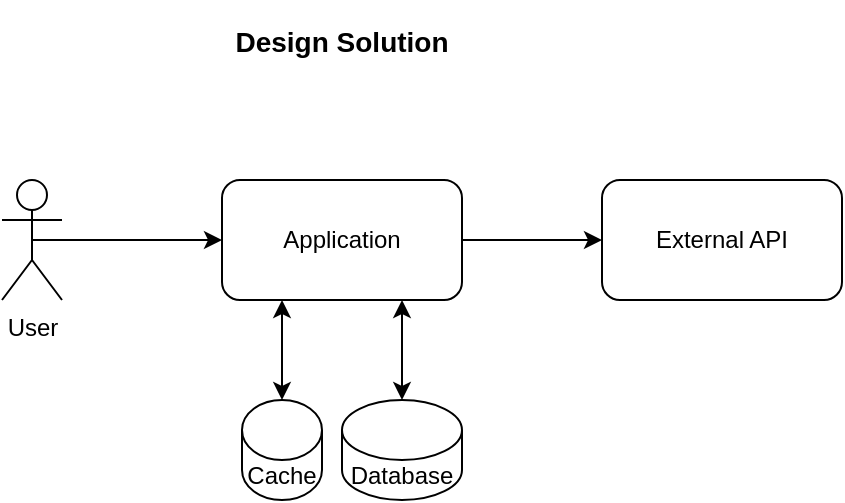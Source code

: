 <mxfile version="19.0.1" type="device"><diagram id="zhkiJHQGmrQ7LM8xfSqT" name="Page-1"><mxGraphModel dx="868" dy="369" grid="1" gridSize="10" guides="1" tooltips="1" connect="1" arrows="1" fold="1" page="1" pageScale="1" pageWidth="827" pageHeight="1169" math="0" shadow="0"><root><mxCell id="0"/><mxCell id="1" parent="0"/><mxCell id="LH77Vflyzs1Z8AVgkMda-1" value="User" style="shape=umlActor;verticalLabelPosition=bottom;verticalAlign=top;html=1;outlineConnect=0;" vertex="1" parent="1"><mxGeometry x="100" y="140" width="30" height="60" as="geometry"/></mxCell><mxCell id="LH77Vflyzs1Z8AVgkMda-2" value="Application" style="rounded=1;whiteSpace=wrap;html=1;" vertex="1" parent="1"><mxGeometry x="210" y="140" width="120" height="60" as="geometry"/></mxCell><mxCell id="LH77Vflyzs1Z8AVgkMda-3" value="Cache" style="shape=cylinder3;whiteSpace=wrap;html=1;boundedLbl=1;backgroundOutline=1;size=15;" vertex="1" parent="1"><mxGeometry x="220" y="250" width="40" height="50" as="geometry"/></mxCell><mxCell id="LH77Vflyzs1Z8AVgkMda-4" value="Database" style="shape=cylinder3;whiteSpace=wrap;html=1;boundedLbl=1;backgroundOutline=1;size=15;" vertex="1" parent="1"><mxGeometry x="270" y="250" width="60" height="50" as="geometry"/></mxCell><mxCell id="LH77Vflyzs1Z8AVgkMda-5" value="External API" style="rounded=1;whiteSpace=wrap;html=1;" vertex="1" parent="1"><mxGeometry x="400" y="140" width="120" height="60" as="geometry"/></mxCell><mxCell id="LH77Vflyzs1Z8AVgkMda-6" value="" style="endArrow=classic;html=1;rounded=0;exitX=0.5;exitY=0.5;exitDx=0;exitDy=0;exitPerimeter=0;entryX=0;entryY=0.5;entryDx=0;entryDy=0;" edge="1" parent="1" source="LH77Vflyzs1Z8AVgkMda-1" target="LH77Vflyzs1Z8AVgkMda-2"><mxGeometry width="50" height="50" relative="1" as="geometry"><mxPoint x="90" y="310" as="sourcePoint"/><mxPoint x="140" y="260" as="targetPoint"/></mxGeometry></mxCell><mxCell id="LH77Vflyzs1Z8AVgkMda-7" value="" style="endArrow=classic;startArrow=classic;html=1;rounded=0;entryX=0.25;entryY=1;entryDx=0;entryDy=0;exitX=0.5;exitY=0;exitDx=0;exitDy=0;exitPerimeter=0;" edge="1" parent="1" source="LH77Vflyzs1Z8AVgkMda-3" target="LH77Vflyzs1Z8AVgkMda-2"><mxGeometry width="50" height="50" relative="1" as="geometry"><mxPoint x="120" y="330" as="sourcePoint"/><mxPoint x="170" y="280" as="targetPoint"/></mxGeometry></mxCell><mxCell id="LH77Vflyzs1Z8AVgkMda-8" value="" style="endArrow=classic;startArrow=classic;html=1;rounded=0;entryX=0.75;entryY=1;entryDx=0;entryDy=0;exitX=0.5;exitY=0;exitDx=0;exitDy=0;exitPerimeter=0;" edge="1" parent="1" source="LH77Vflyzs1Z8AVgkMda-4" target="LH77Vflyzs1Z8AVgkMda-2"><mxGeometry width="50" height="50" relative="1" as="geometry"><mxPoint x="240" y="260" as="sourcePoint"/><mxPoint x="250" y="210" as="targetPoint"/></mxGeometry></mxCell><mxCell id="LH77Vflyzs1Z8AVgkMda-9" value="" style="endArrow=classic;html=1;rounded=0;exitX=1;exitY=0.5;exitDx=0;exitDy=0;entryX=0;entryY=0.5;entryDx=0;entryDy=0;" edge="1" parent="1" source="LH77Vflyzs1Z8AVgkMda-2" target="LH77Vflyzs1Z8AVgkMda-5"><mxGeometry width="50" height="50" relative="1" as="geometry"><mxPoint x="125" y="180" as="sourcePoint"/><mxPoint x="220" y="180" as="targetPoint"/></mxGeometry></mxCell><mxCell id="LH77Vflyzs1Z8AVgkMda-10" value="&lt;font style=&quot;font-size: 18px;&quot;&gt;&lt;b&gt;&lt;font style=&quot;font-size: 14px;&quot;&gt;Design Solution&lt;/font&gt;&lt;/b&gt;&lt;/font&gt;" style="text;html=1;strokeColor=none;fillColor=none;align=center;verticalAlign=middle;whiteSpace=wrap;rounded=0;" vertex="1" parent="1"><mxGeometry x="195" y="50" width="150" height="40" as="geometry"/></mxCell></root></mxGraphModel></diagram></mxfile>